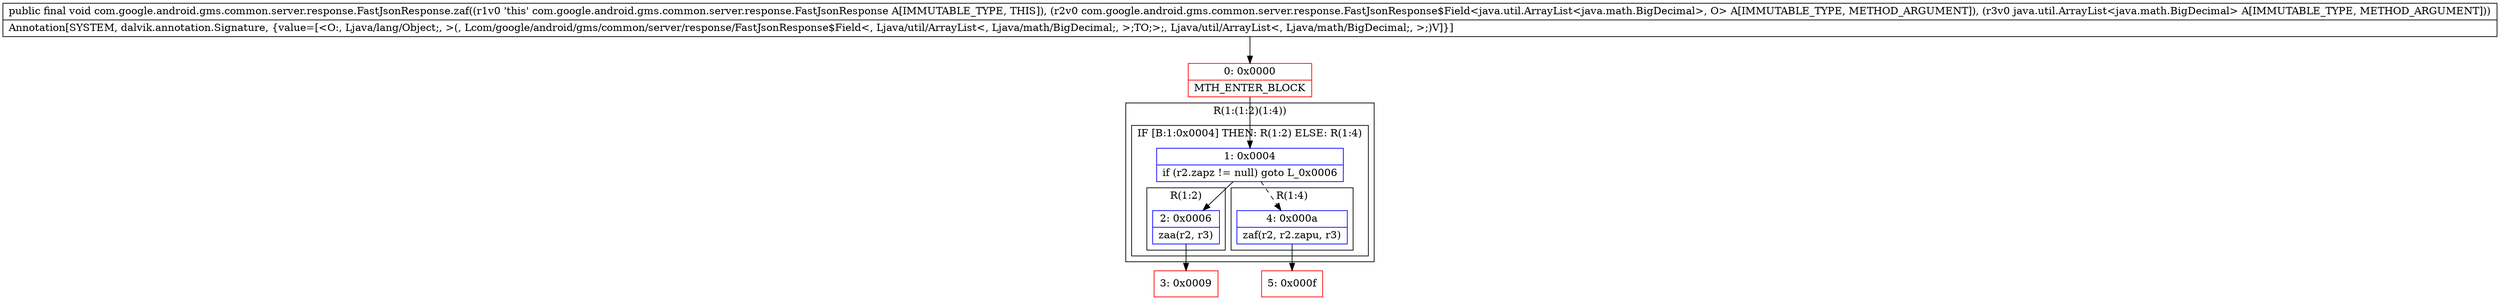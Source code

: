 digraph "CFG forcom.google.android.gms.common.server.response.FastJsonResponse.zaf(Lcom\/google\/android\/gms\/common\/server\/response\/FastJsonResponse$Field;Ljava\/util\/ArrayList;)V" {
subgraph cluster_Region_1042753420 {
label = "R(1:(1:2)(1:4))";
node [shape=record,color=blue];
subgraph cluster_IfRegion_112547348 {
label = "IF [B:1:0x0004] THEN: R(1:2) ELSE: R(1:4)";
node [shape=record,color=blue];
Node_1 [shape=record,label="{1\:\ 0x0004|if (r2.zapz != null) goto L_0x0006\l}"];
subgraph cluster_Region_941057107 {
label = "R(1:2)";
node [shape=record,color=blue];
Node_2 [shape=record,label="{2\:\ 0x0006|zaa(r2, r3)\l}"];
}
subgraph cluster_Region_1932263971 {
label = "R(1:4)";
node [shape=record,color=blue];
Node_4 [shape=record,label="{4\:\ 0x000a|zaf(r2, r2.zapu, r3)\l}"];
}
}
}
Node_0 [shape=record,color=red,label="{0\:\ 0x0000|MTH_ENTER_BLOCK\l}"];
Node_3 [shape=record,color=red,label="{3\:\ 0x0009}"];
Node_5 [shape=record,color=red,label="{5\:\ 0x000f}"];
MethodNode[shape=record,label="{public final void com.google.android.gms.common.server.response.FastJsonResponse.zaf((r1v0 'this' com.google.android.gms.common.server.response.FastJsonResponse A[IMMUTABLE_TYPE, THIS]), (r2v0 com.google.android.gms.common.server.response.FastJsonResponse$Field\<java.util.ArrayList\<java.math.BigDecimal\>, O\> A[IMMUTABLE_TYPE, METHOD_ARGUMENT]), (r3v0 java.util.ArrayList\<java.math.BigDecimal\> A[IMMUTABLE_TYPE, METHOD_ARGUMENT]))  | Annotation[SYSTEM, dalvik.annotation.Signature, \{value=[\<O:, Ljava\/lang\/Object;, \>(, Lcom\/google\/android\/gms\/common\/server\/response\/FastJsonResponse$Field\<, Ljava\/util\/ArrayList\<, Ljava\/math\/BigDecimal;, \>;TO;\>;, Ljava\/util\/ArrayList\<, Ljava\/math\/BigDecimal;, \>;)V]\}]\l}"];
MethodNode -> Node_0;
Node_1 -> Node_2;
Node_1 -> Node_4[style=dashed];
Node_2 -> Node_3;
Node_4 -> Node_5;
Node_0 -> Node_1;
}

